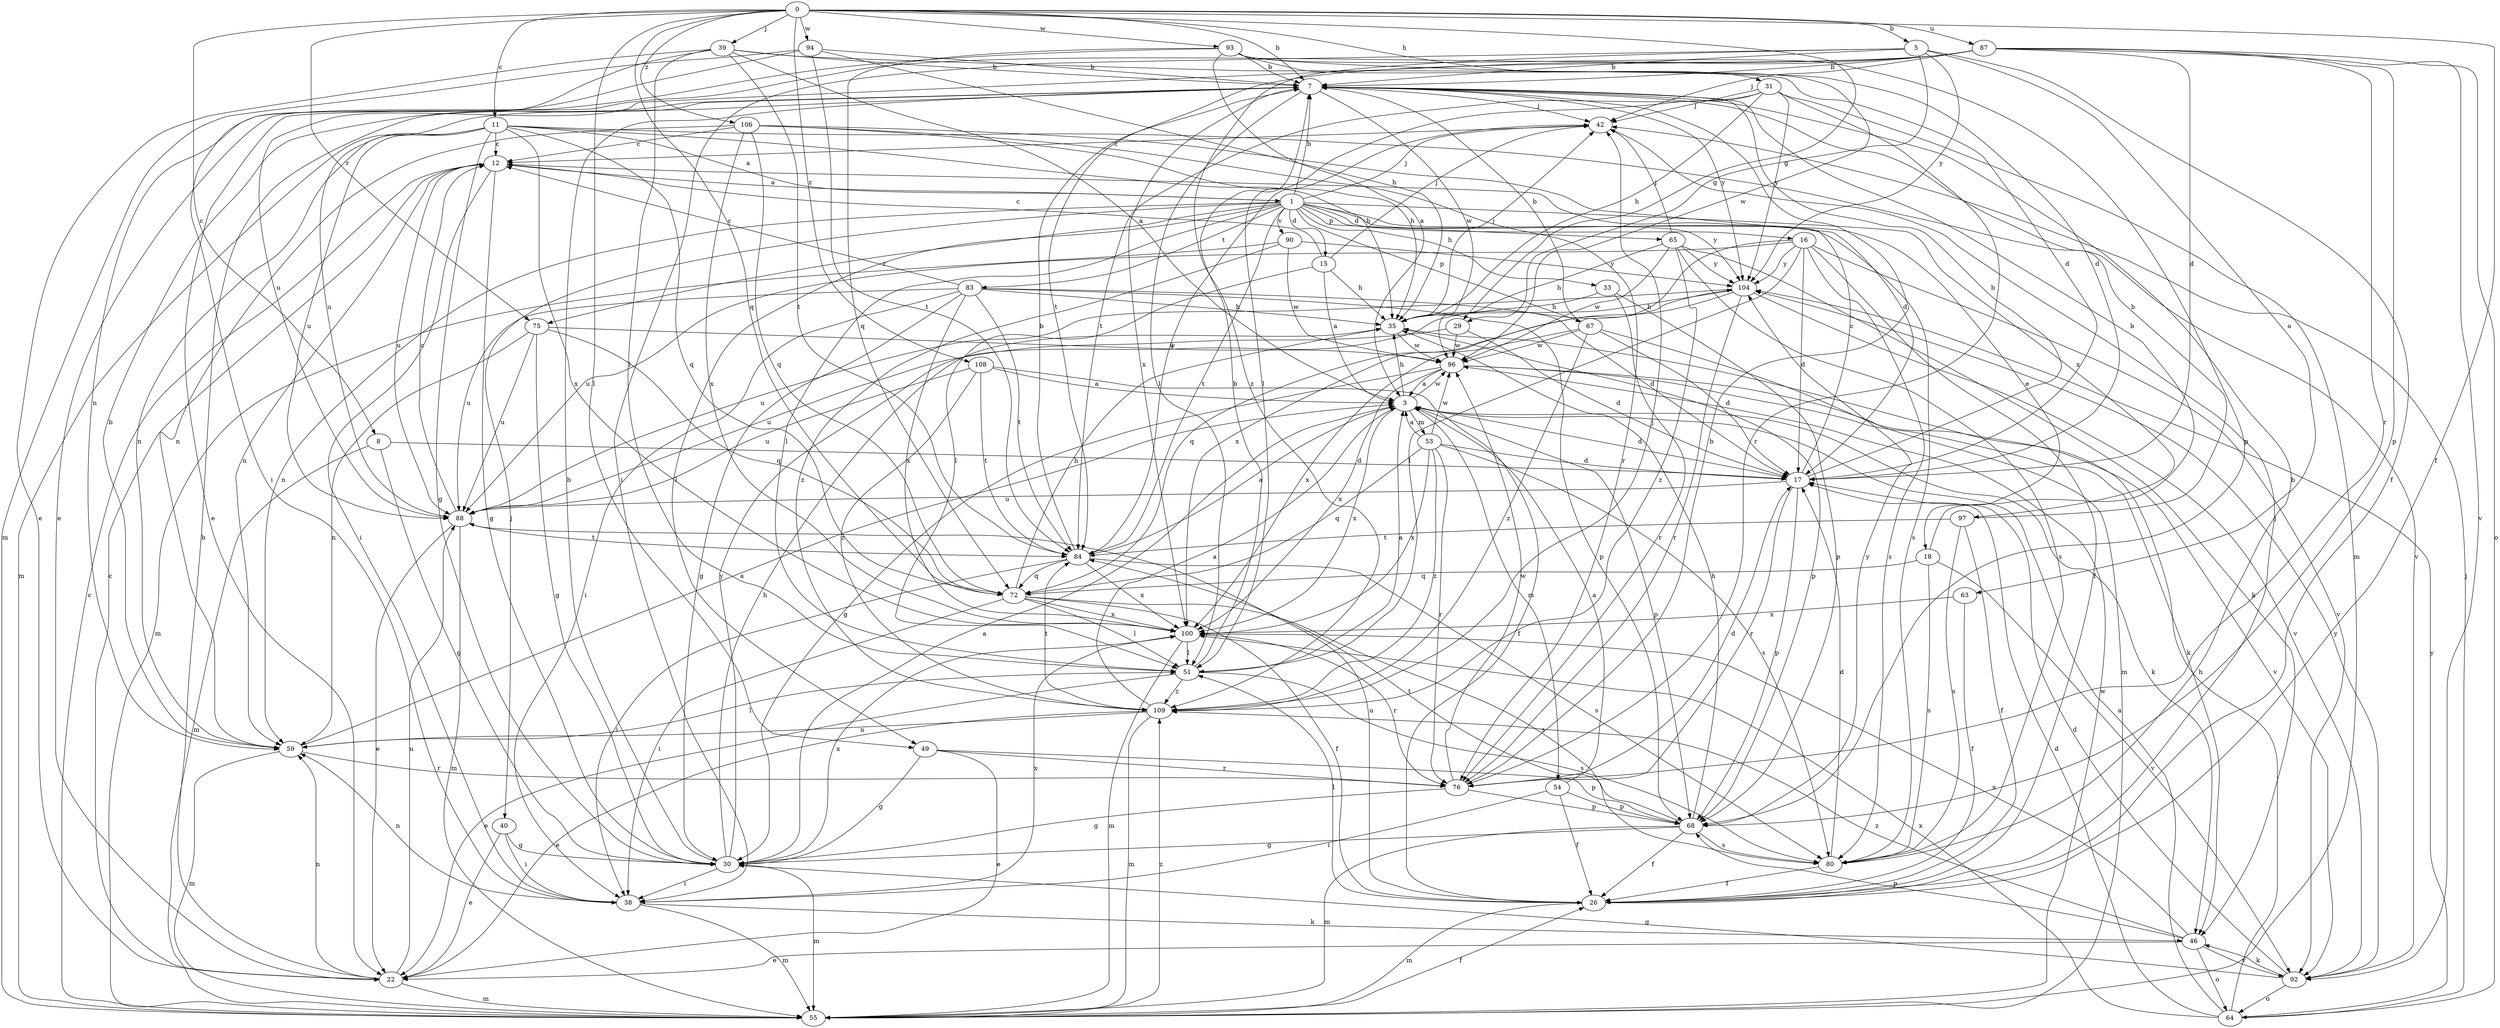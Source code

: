 strict digraph  {
0;
1;
3;
5;
7;
8;
11;
12;
15;
16;
17;
18;
22;
26;
29;
30;
31;
33;
35;
38;
39;
40;
42;
46;
49;
51;
53;
54;
55;
59;
63;
64;
65;
67;
68;
72;
75;
76;
80;
83;
84;
87;
88;
90;
92;
93;
94;
96;
97;
100;
104;
106;
108;
109;
0 -> 5  [label=b];
0 -> 7  [label=b];
0 -> 8  [label=c];
0 -> 11  [label=c];
0 -> 26  [label=f];
0 -> 29  [label=g];
0 -> 31  [label=h];
0 -> 39  [label=j];
0 -> 49  [label=l];
0 -> 72  [label=q];
0 -> 75  [label=r];
0 -> 87  [label=u];
0 -> 93  [label=w];
0 -> 94  [label=w];
0 -> 106  [label=z];
0 -> 108  [label=z];
1 -> 7  [label=b];
1 -> 15  [label=d];
1 -> 16  [label=d];
1 -> 18  [label=e];
1 -> 33  [label=h];
1 -> 40  [label=j];
1 -> 42  [label=j];
1 -> 49  [label=l];
1 -> 51  [label=l];
1 -> 59  [label=n];
1 -> 65  [label=p];
1 -> 67  [label=p];
1 -> 75  [label=r];
1 -> 80  [label=s];
1 -> 83  [label=t];
1 -> 84  [label=t];
1 -> 90  [label=v];
1 -> 97  [label=x];
1 -> 104  [label=y];
3 -> 17  [label=d];
3 -> 35  [label=h];
3 -> 46  [label=k];
3 -> 53  [label=m];
3 -> 54  [label=m];
3 -> 68  [label=p];
3 -> 96  [label=w];
3 -> 100  [label=x];
5 -> 7  [label=b];
5 -> 26  [label=f];
5 -> 29  [label=g];
5 -> 38  [label=i];
5 -> 63  [label=o];
5 -> 104  [label=y];
5 -> 109  [label=z];
7 -> 42  [label=j];
7 -> 51  [label=l];
7 -> 88  [label=u];
7 -> 96  [label=w];
7 -> 100  [label=x];
7 -> 104  [label=y];
8 -> 17  [label=d];
8 -> 30  [label=g];
8 -> 55  [label=m];
11 -> 1  [label=a];
11 -> 12  [label=c];
11 -> 30  [label=g];
11 -> 35  [label=h];
11 -> 55  [label=m];
11 -> 59  [label=n];
11 -> 72  [label=q];
11 -> 88  [label=u];
11 -> 92  [label=v];
11 -> 100  [label=x];
12 -> 1  [label=a];
12 -> 30  [label=g];
12 -> 38  [label=i];
12 -> 59  [label=n];
12 -> 88  [label=u];
15 -> 3  [label=a];
15 -> 12  [label=c];
15 -> 35  [label=h];
15 -> 42  [label=j];
15 -> 51  [label=l];
16 -> 17  [label=d];
16 -> 26  [label=f];
16 -> 51  [label=l];
16 -> 80  [label=s];
16 -> 88  [label=u];
16 -> 92  [label=v];
16 -> 100  [label=x];
16 -> 104  [label=y];
17 -> 7  [label=b];
17 -> 12  [label=c];
17 -> 68  [label=p];
17 -> 76  [label=r];
17 -> 88  [label=u];
18 -> 7  [label=b];
18 -> 72  [label=q];
18 -> 80  [label=s];
18 -> 92  [label=v];
22 -> 7  [label=b];
22 -> 12  [label=c];
22 -> 55  [label=m];
22 -> 59  [label=n];
22 -> 88  [label=u];
26 -> 42  [label=j];
26 -> 51  [label=l];
26 -> 55  [label=m];
26 -> 88  [label=u];
29 -> 17  [label=d];
29 -> 88  [label=u];
29 -> 96  [label=w];
30 -> 3  [label=a];
30 -> 7  [label=b];
30 -> 35  [label=h];
30 -> 38  [label=i];
30 -> 55  [label=m];
30 -> 100  [label=x];
30 -> 104  [label=y];
31 -> 35  [label=h];
31 -> 42  [label=j];
31 -> 51  [label=l];
31 -> 55  [label=m];
31 -> 76  [label=r];
31 -> 84  [label=t];
31 -> 104  [label=y];
33 -> 35  [label=h];
33 -> 68  [label=p];
33 -> 76  [label=r];
35 -> 42  [label=j];
35 -> 68  [label=p];
35 -> 96  [label=w];
38 -> 46  [label=k];
38 -> 55  [label=m];
38 -> 59  [label=n];
38 -> 100  [label=x];
39 -> 3  [label=a];
39 -> 7  [label=b];
39 -> 17  [label=d];
39 -> 22  [label=e];
39 -> 38  [label=i];
39 -> 51  [label=l];
39 -> 84  [label=t];
40 -> 22  [label=e];
40 -> 30  [label=g];
40 -> 38  [label=i];
42 -> 12  [label=c];
46 -> 22  [label=e];
46 -> 64  [label=o];
46 -> 68  [label=p];
46 -> 92  [label=v];
46 -> 100  [label=x];
46 -> 109  [label=z];
49 -> 22  [label=e];
49 -> 30  [label=g];
49 -> 68  [label=p];
49 -> 76  [label=r];
51 -> 3  [label=a];
51 -> 7  [label=b];
51 -> 22  [label=e];
51 -> 80  [label=s];
51 -> 109  [label=z];
53 -> 3  [label=a];
53 -> 17  [label=d];
53 -> 72  [label=q];
53 -> 76  [label=r];
53 -> 80  [label=s];
53 -> 96  [label=w];
53 -> 100  [label=x];
53 -> 109  [label=z];
54 -> 3  [label=a];
54 -> 26  [label=f];
54 -> 38  [label=i];
54 -> 68  [label=p];
55 -> 12  [label=c];
55 -> 26  [label=f];
55 -> 96  [label=w];
55 -> 109  [label=z];
59 -> 3  [label=a];
59 -> 7  [label=b];
59 -> 51  [label=l];
59 -> 55  [label=m];
59 -> 76  [label=r];
63 -> 26  [label=f];
63 -> 100  [label=x];
64 -> 3  [label=a];
64 -> 17  [label=d];
64 -> 35  [label=h];
64 -> 42  [label=j];
64 -> 100  [label=x];
64 -> 104  [label=y];
65 -> 35  [label=h];
65 -> 42  [label=j];
65 -> 46  [label=k];
65 -> 80  [label=s];
65 -> 96  [label=w];
65 -> 104  [label=y];
65 -> 109  [label=z];
67 -> 7  [label=b];
67 -> 17  [label=d];
67 -> 55  [label=m];
67 -> 96  [label=w];
67 -> 100  [label=x];
67 -> 109  [label=z];
68 -> 26  [label=f];
68 -> 30  [label=g];
68 -> 35  [label=h];
68 -> 55  [label=m];
68 -> 80  [label=s];
68 -> 84  [label=t];
68 -> 104  [label=y];
72 -> 26  [label=f];
72 -> 35  [label=h];
72 -> 38  [label=i];
72 -> 51  [label=l];
72 -> 80  [label=s];
72 -> 100  [label=x];
75 -> 30  [label=g];
75 -> 59  [label=n];
75 -> 72  [label=q];
75 -> 88  [label=u];
75 -> 96  [label=w];
76 -> 7  [label=b];
76 -> 17  [label=d];
76 -> 30  [label=g];
76 -> 68  [label=p];
76 -> 96  [label=w];
80 -> 7  [label=b];
80 -> 17  [label=d];
80 -> 26  [label=f];
83 -> 12  [label=c];
83 -> 17  [label=d];
83 -> 30  [label=g];
83 -> 35  [label=h];
83 -> 38  [label=i];
83 -> 68  [label=p];
83 -> 84  [label=t];
83 -> 88  [label=u];
83 -> 100  [label=x];
84 -> 3  [label=a];
84 -> 7  [label=b];
84 -> 38  [label=i];
84 -> 42  [label=j];
84 -> 72  [label=q];
84 -> 80  [label=s];
84 -> 100  [label=x];
87 -> 7  [label=b];
87 -> 17  [label=d];
87 -> 22  [label=e];
87 -> 42  [label=j];
87 -> 64  [label=o];
87 -> 68  [label=p];
87 -> 76  [label=r];
87 -> 84  [label=t];
87 -> 88  [label=u];
87 -> 92  [label=v];
88 -> 12  [label=c];
88 -> 22  [label=e];
88 -> 55  [label=m];
88 -> 84  [label=t];
90 -> 55  [label=m];
90 -> 96  [label=w];
90 -> 104  [label=y];
90 -> 109  [label=z];
92 -> 17  [label=d];
92 -> 30  [label=g];
92 -> 46  [label=k];
92 -> 64  [label=o];
92 -> 104  [label=y];
93 -> 3  [label=a];
93 -> 7  [label=b];
93 -> 17  [label=d];
93 -> 22  [label=e];
93 -> 68  [label=p];
93 -> 72  [label=q];
93 -> 96  [label=w];
94 -> 7  [label=b];
94 -> 35  [label=h];
94 -> 55  [label=m];
94 -> 59  [label=n];
94 -> 84  [label=t];
96 -> 3  [label=a];
96 -> 30  [label=g];
96 -> 46  [label=k];
96 -> 92  [label=v];
96 -> 100  [label=x];
97 -> 7  [label=b];
97 -> 26  [label=f];
97 -> 80  [label=s];
97 -> 84  [label=t];
100 -> 51  [label=l];
100 -> 55  [label=m];
100 -> 76  [label=r];
104 -> 35  [label=h];
104 -> 72  [label=q];
104 -> 76  [label=r];
104 -> 88  [label=u];
104 -> 92  [label=v];
106 -> 12  [label=c];
106 -> 17  [label=d];
106 -> 35  [label=h];
106 -> 59  [label=n];
106 -> 72  [label=q];
106 -> 76  [label=r];
106 -> 100  [label=x];
108 -> 3  [label=a];
108 -> 26  [label=f];
108 -> 84  [label=t];
108 -> 88  [label=u];
108 -> 109  [label=z];
109 -> 3  [label=a];
109 -> 22  [label=e];
109 -> 42  [label=j];
109 -> 55  [label=m];
109 -> 59  [label=n];
109 -> 84  [label=t];
}
